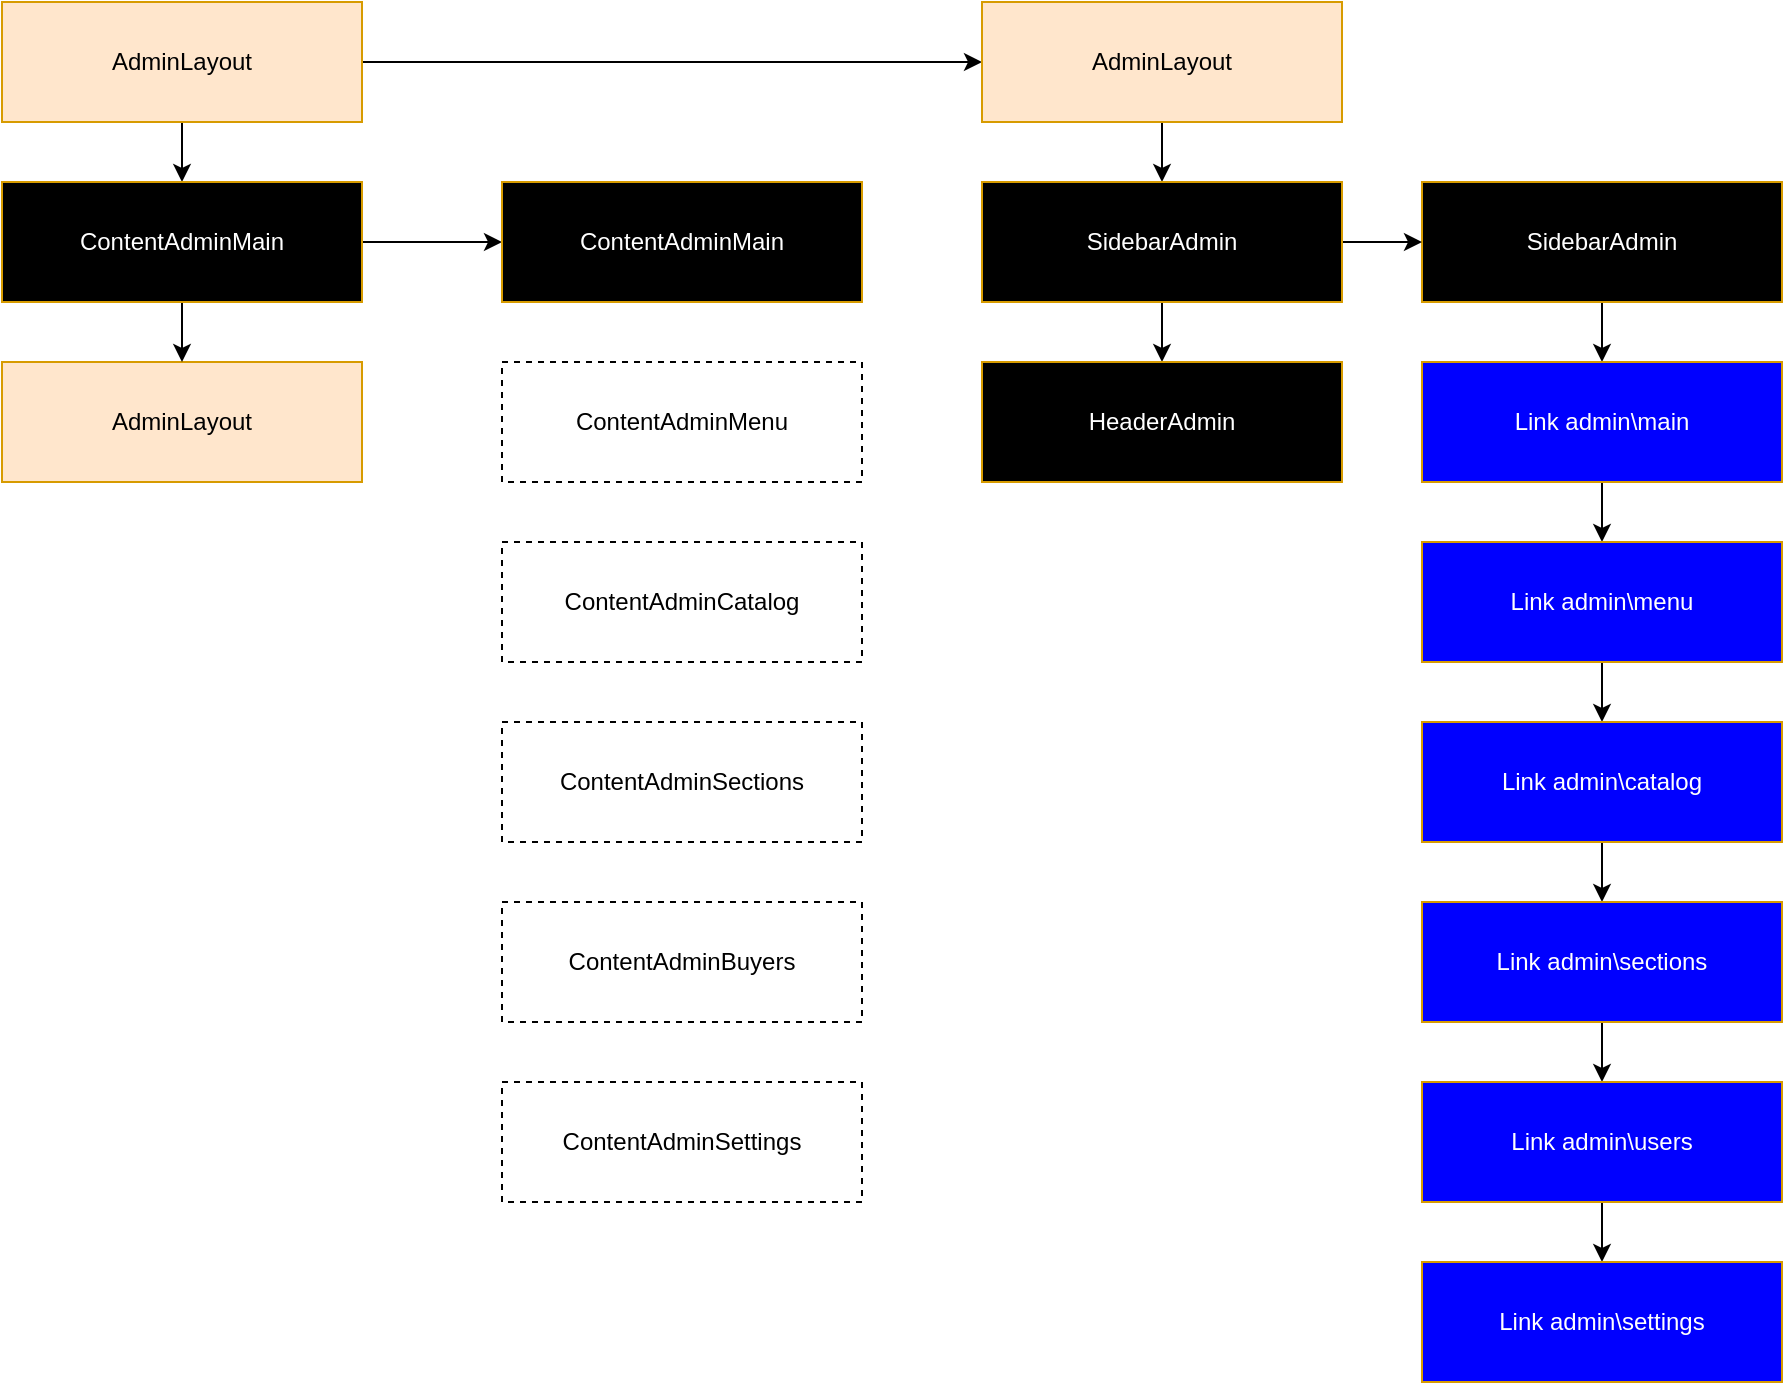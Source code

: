 <mxfile version="20.8.12" type="device" pages="2"><diagram id="y3ty3IF1qEvv7_HRoFi_" name="AdminPanel Frontend"><mxGraphModel dx="2074" dy="1124" grid="1" gridSize="10" guides="1" tooltips="1" connect="1" arrows="1" fold="1" page="1" pageScale="1" pageWidth="2000" pageHeight="2000" math="0" shadow="0"><root><mxCell id="0"/><mxCell id="1" parent="0"/><mxCell id="Lnm5FUQjWfvyAUHJbK82-27" style="edgeStyle=orthogonalEdgeStyle;rounded=0;orthogonalLoop=1;jettySize=auto;html=1;exitX=1;exitY=0.5;exitDx=0;exitDy=0;entryX=0;entryY=0.5;entryDx=0;entryDy=0;fontColor=#FFFFFF;" parent="1" source="TfjlJBafvdcLalEwBS8C-1" target="Lnm5FUQjWfvyAUHJbK82-26" edge="1"><mxGeometry relative="1" as="geometry"/></mxCell><mxCell id="KYYLbXUBdnmt9hhDFzb0-1" value="" style="edgeStyle=orthogonalEdgeStyle;rounded=0;orthogonalLoop=1;jettySize=auto;html=1;" parent="1" source="TfjlJBafvdcLalEwBS8C-1" edge="1"><mxGeometry relative="1" as="geometry"><mxPoint x="200" y="240" as="targetPoint"/></mxGeometry></mxCell><mxCell id="TfjlJBafvdcLalEwBS8C-1" value="AdminLayout" style="rounded=0;whiteSpace=wrap;html=1;fillColor=#ffe6cc;strokeColor=#d79b00;" parent="1" vertex="1"><mxGeometry x="110" y="150" width="180" height="60" as="geometry"/></mxCell><mxCell id="TfjlJBafvdcLalEwBS8C-8" value="AdminLayout" style="rounded=0;whiteSpace=wrap;html=1;fillColor=#ffe6cc;strokeColor=#d79b00;" parent="1" vertex="1"><mxGeometry x="110" y="330" width="180" height="60" as="geometry"/></mxCell><mxCell id="Lnm5FUQjWfvyAUHJbK82-14" style="edgeStyle=orthogonalEdgeStyle;rounded=0;orthogonalLoop=1;jettySize=auto;html=1;exitX=0.5;exitY=1;exitDx=0;exitDy=0;fontColor=#FFFFFF;" parent="1" source="Lnm5FUQjWfvyAUHJbK82-3" target="TfjlJBafvdcLalEwBS8C-8" edge="1"><mxGeometry relative="1" as="geometry"/></mxCell><mxCell id="Lnm5FUQjWfvyAUHJbK82-25" value="" style="edgeStyle=orthogonalEdgeStyle;rounded=0;orthogonalLoop=1;jettySize=auto;html=1;fontColor=#FFFFFF;" parent="1" source="Lnm5FUQjWfvyAUHJbK82-3" target="Lnm5FUQjWfvyAUHJbK82-23" edge="1"><mxGeometry relative="1" as="geometry"/></mxCell><mxCell id="Lnm5FUQjWfvyAUHJbK82-3" value="ContentAdminMain" style="rounded=0;whiteSpace=wrap;html=1;fillColor=#000000;strokeColor=#d79b00;fontColor=#FFFFFF;" parent="1" vertex="1"><mxGeometry x="110" y="240" width="180" height="60" as="geometry"/></mxCell><mxCell id="Lnm5FUQjWfvyAUHJbK82-16" style="edgeStyle=orthogonalEdgeStyle;rounded=0;orthogonalLoop=1;jettySize=auto;html=1;exitX=0.5;exitY=1;exitDx=0;exitDy=0;entryX=0.5;entryY=0;entryDx=0;entryDy=0;fontColor=#FFFFFF;" parent="1" source="Lnm5FUQjWfvyAUHJbK82-4" target="Lnm5FUQjWfvyAUHJbK82-5" edge="1"><mxGeometry relative="1" as="geometry"/></mxCell><mxCell id="Lnm5FUQjWfvyAUHJbK82-4" value="SidebarAdmin" style="rounded=0;whiteSpace=wrap;html=1;fillColor=#000000;strokeColor=#d79b00;fontColor=#FFFFFF;" parent="1" vertex="1"><mxGeometry x="820" y="240" width="180" height="60" as="geometry"/></mxCell><mxCell id="Lnm5FUQjWfvyAUHJbK82-17" style="edgeStyle=orthogonalEdgeStyle;rounded=0;orthogonalLoop=1;jettySize=auto;html=1;exitX=0.5;exitY=1;exitDx=0;exitDy=0;entryX=0.5;entryY=0;entryDx=0;entryDy=0;fontColor=#FFFFFF;" parent="1" source="Lnm5FUQjWfvyAUHJbK82-5" target="Lnm5FUQjWfvyAUHJbK82-6" edge="1"><mxGeometry relative="1" as="geometry"/></mxCell><mxCell id="Lnm5FUQjWfvyAUHJbK82-5" value="Link admin\main" style="rounded=0;whiteSpace=wrap;html=1;fillColor=#0000FF;strokeColor=#d79b00;fontColor=#FFFFFF;" parent="1" vertex="1"><mxGeometry x="820" y="330" width="180" height="60" as="geometry"/></mxCell><mxCell id="Lnm5FUQjWfvyAUHJbK82-18" value="" style="edgeStyle=orthogonalEdgeStyle;rounded=0;orthogonalLoop=1;jettySize=auto;html=1;fontColor=#FFFFFF;" parent="1" source="Lnm5FUQjWfvyAUHJbK82-6" target="Lnm5FUQjWfvyAUHJbK82-7" edge="1"><mxGeometry relative="1" as="geometry"/></mxCell><mxCell id="Lnm5FUQjWfvyAUHJbK82-6" value="Link admin\menu" style="rounded=0;whiteSpace=wrap;html=1;fillColor=#0000FF;strokeColor=#d79b00;fontColor=#FFFFFF;" parent="1" vertex="1"><mxGeometry x="820" y="420" width="180" height="60" as="geometry"/></mxCell><mxCell id="Lnm5FUQjWfvyAUHJbK82-20" value="" style="edgeStyle=orthogonalEdgeStyle;rounded=0;orthogonalLoop=1;jettySize=auto;html=1;fontColor=#FFFFFF;" parent="1" source="Lnm5FUQjWfvyAUHJbK82-7" target="Lnm5FUQjWfvyAUHJbK82-8" edge="1"><mxGeometry relative="1" as="geometry"/></mxCell><mxCell id="Lnm5FUQjWfvyAUHJbK82-7" value="Link admin\catalog" style="rounded=0;whiteSpace=wrap;html=1;fillColor=#0000FF;strokeColor=#d79b00;fontColor=#FFFFFF;" parent="1" vertex="1"><mxGeometry x="820" y="510" width="180" height="60" as="geometry"/></mxCell><mxCell id="Lnm5FUQjWfvyAUHJbK82-21" value="" style="edgeStyle=orthogonalEdgeStyle;rounded=0;orthogonalLoop=1;jettySize=auto;html=1;fontColor=#FFFFFF;" parent="1" source="Lnm5FUQjWfvyAUHJbK82-8" target="Lnm5FUQjWfvyAUHJbK82-9" edge="1"><mxGeometry relative="1" as="geometry"/></mxCell><mxCell id="Lnm5FUQjWfvyAUHJbK82-8" value="Link admin\sections" style="rounded=0;whiteSpace=wrap;html=1;fillColor=#0000FF;strokeColor=#d79b00;fontColor=#FFFFFF;" parent="1" vertex="1"><mxGeometry x="820" y="600" width="180" height="60" as="geometry"/></mxCell><mxCell id="Lnm5FUQjWfvyAUHJbK82-22" value="" style="edgeStyle=orthogonalEdgeStyle;rounded=0;orthogonalLoop=1;jettySize=auto;html=1;fontColor=#FFFFFF;" parent="1" source="Lnm5FUQjWfvyAUHJbK82-9" target="Lnm5FUQjWfvyAUHJbK82-10" edge="1"><mxGeometry relative="1" as="geometry"/></mxCell><mxCell id="Lnm5FUQjWfvyAUHJbK82-9" value="Link admin\users" style="rounded=0;whiteSpace=wrap;html=1;fillColor=#0000FF;strokeColor=#d79b00;fontColor=#FFFFFF;" parent="1" vertex="1"><mxGeometry x="820" y="690" width="180" height="60" as="geometry"/></mxCell><mxCell id="Lnm5FUQjWfvyAUHJbK82-10" value="Link admin\settings" style="rounded=0;whiteSpace=wrap;html=1;fillColor=#0000FF;strokeColor=#d79b00;fontColor=#FFFFFF;" parent="1" vertex="1"><mxGeometry x="820" y="780" width="180" height="60" as="geometry"/></mxCell><mxCell id="Lnm5FUQjWfvyAUHJbK82-23" value="ContentAdminMain" style="rounded=0;whiteSpace=wrap;html=1;fillColor=#000000;strokeColor=#d79b00;fontColor=#FFFFFF;" parent="1" vertex="1"><mxGeometry x="360" y="240" width="180" height="60" as="geometry"/></mxCell><mxCell id="Lnm5FUQjWfvyAUHJbK82-24" value="Text" style="text;html=1;align=center;verticalAlign=middle;resizable=0;points=[];autosize=1;strokeColor=none;fillColor=none;fontColor=#FFFFFF;" parent="1" vertex="1"><mxGeometry x="620" y="370" width="40" height="20" as="geometry"/></mxCell><mxCell id="Lnm5FUQjWfvyAUHJbK82-28" value="" style="edgeStyle=orthogonalEdgeStyle;rounded=0;orthogonalLoop=1;jettySize=auto;html=1;fontColor=#FFFFFF;" parent="1" source="Lnm5FUQjWfvyAUHJbK82-26" edge="1"><mxGeometry relative="1" as="geometry"><mxPoint x="690" y="240" as="targetPoint"/></mxGeometry></mxCell><mxCell id="Lnm5FUQjWfvyAUHJbK82-26" value="AdminLayout" style="rounded=0;whiteSpace=wrap;html=1;fillColor=#ffe6cc;strokeColor=#d79b00;" parent="1" vertex="1"><mxGeometry x="600" y="150" width="180" height="60" as="geometry"/></mxCell><mxCell id="B54bf4WMhzYb4HVWYB5m-1" value="ContentAdminMenu" style="rounded=0;whiteSpace=wrap;html=1;fillColor=#FFFFFF;strokeColor=#000000;fontColor=#000000;fillStyle=auto;dashed=1;" parent="1" vertex="1"><mxGeometry x="360" y="330" width="180" height="60" as="geometry"/></mxCell><mxCell id="B54bf4WMhzYb4HVWYB5m-2" value="ContentAdminCatalog" style="rounded=0;whiteSpace=wrap;html=1;fillColor=#FFFFFF;strokeColor=#000000;fontColor=#000000;fillStyle=auto;dashed=1;" parent="1" vertex="1"><mxGeometry x="360" y="420" width="180" height="60" as="geometry"/></mxCell><mxCell id="B54bf4WMhzYb4HVWYB5m-3" value="ContentAdminSections" style="rounded=0;whiteSpace=wrap;html=1;fillColor=#FFFFFF;strokeColor=#000000;fontColor=#000000;fillStyle=auto;dashed=1;" parent="1" vertex="1"><mxGeometry x="360" y="510" width="180" height="60" as="geometry"/></mxCell><mxCell id="B54bf4WMhzYb4HVWYB5m-4" value="ContentAdminBuyers" style="rounded=0;whiteSpace=wrap;html=1;fillColor=#FFFFFF;strokeColor=#000000;fontColor=#000000;fillStyle=auto;dashed=1;" parent="1" vertex="1"><mxGeometry x="360" y="600" width="180" height="60" as="geometry"/></mxCell><mxCell id="B54bf4WMhzYb4HVWYB5m-5" value="ContentAdminSettings" style="rounded=0;whiteSpace=wrap;html=1;fillColor=#FFFFFF;strokeColor=#000000;fontColor=#000000;fillStyle=auto;dashed=1;" parent="1" vertex="1"><mxGeometry x="360" y="690" width="180" height="60" as="geometry"/></mxCell><mxCell id="lKyX-1WFtgt2u2VE1WIJ-3" style="edgeStyle=orthogonalEdgeStyle;rounded=0;orthogonalLoop=1;jettySize=auto;html=1;exitX=1;exitY=0.5;exitDx=0;exitDy=0;entryX=0;entryY=0.5;entryDx=0;entryDy=0;fontColor=#000000;" parent="1" source="lKyX-1WFtgt2u2VE1WIJ-1" target="Lnm5FUQjWfvyAUHJbK82-4" edge="1"><mxGeometry relative="1" as="geometry"/></mxCell><mxCell id="lKyX-1WFtgt2u2VE1WIJ-5" style="edgeStyle=orthogonalEdgeStyle;rounded=0;orthogonalLoop=1;jettySize=auto;html=1;exitX=0.5;exitY=1;exitDx=0;exitDy=0;entryX=0.5;entryY=0;entryDx=0;entryDy=0;fontColor=#000000;" parent="1" source="lKyX-1WFtgt2u2VE1WIJ-1" target="lKyX-1WFtgt2u2VE1WIJ-4" edge="1"><mxGeometry relative="1" as="geometry"/></mxCell><mxCell id="lKyX-1WFtgt2u2VE1WIJ-1" value="SidebarAdmin" style="rounded=0;whiteSpace=wrap;html=1;fillColor=#000000;strokeColor=#d79b00;fontColor=#FFFFFF;" parent="1" vertex="1"><mxGeometry x="600" y="240" width="180" height="60" as="geometry"/></mxCell><mxCell id="lKyX-1WFtgt2u2VE1WIJ-4" value="HeaderAdmin" style="rounded=0;whiteSpace=wrap;html=1;fillColor=#000000;strokeColor=#d79b00;fontColor=#FFFFFF;" parent="1" vertex="1"><mxGeometry x="600" y="330" width="180" height="60" as="geometry"/></mxCell></root></mxGraphModel></diagram><diagram id="WG7RHVSNt35h0nU3T_CJ" name="DB"><mxGraphModel dx="2963" dy="1606" grid="1" gridSize="10" guides="1" tooltips="1" connect="1" arrows="1" fold="1" page="1" pageScale="1" pageWidth="2000" pageHeight="2000" math="0" shadow="0"><root><mxCell id="PJwwnjKNIrOmF94pEZzt-0"/><mxCell id="PJwwnjKNIrOmF94pEZzt-1" parent="PJwwnjKNIrOmF94pEZzt-0"/><mxCell id="mLEfpGkEj4Xu0XnnnVGU-7" value="" style="edgeStyle=entityRelationEdgeStyle;fontSize=12;html=1;endArrow=ERoneToMany;rounded=0;exitX=0.998;exitY=0.565;exitDx=0;exitDy=0;exitPerimeter=0;entryX=-0.008;entryY=0.788;entryDx=0;entryDy=0;entryPerimeter=0;" parent="PJwwnjKNIrOmF94pEZzt-1" source="RsmHLLd07lTIPKuzx6u--11" target="mLEfpGkEj4Xu0XnnnVGU-6" edge="1"><mxGeometry width="100" height="100" relative="1" as="geometry"><mxPoint x="900" y="597" as="sourcePoint"/><mxPoint x="980" y="640" as="targetPoint"/></mxGeometry></mxCell><mxCell id="PJwwnjKNIrOmF94pEZzt-2" value="enum UserRole" style="swimlane;fontStyle=0;childLayout=stackLayout;horizontal=1;startSize=26;fillColor=#e0e0e0;horizontalStack=0;resizeParent=1;resizeParentMax=0;resizeLast=0;collapsible=1;marginBottom=0;swimlaneFillColor=#ffffff;align=center;fontSize=14;strokeColor=#D79B00;" parent="PJwwnjKNIrOmF94pEZzt-1" vertex="1"><mxGeometry x="250" y="510" width="140" height="78" as="geometry"><mxRectangle x="540" y="250" width="140" height="26" as="alternateBounds"/></mxGeometry></mxCell><mxCell id="PJwwnjKNIrOmF94pEZzt-4" value="ADMIN=&quot;admin&quot;" style="text;strokeColor=none;fillColor=none;spacingLeft=4;spacingRight=4;overflow=hidden;rotatable=0;points=[[0,0.5],[1,0.5]];portConstraint=eastwest;fontSize=12;" parent="PJwwnjKNIrOmF94pEZzt-2" vertex="1"><mxGeometry y="26" width="140" height="26" as="geometry"/></mxCell><mxCell id="PJwwnjKNIrOmF94pEZzt-5" value="USER=&quot;user&quot;" style="text;strokeColor=none;fillColor=none;spacingLeft=4;spacingRight=4;overflow=hidden;rotatable=0;points=[[0,0.5],[1,0.5]];portConstraint=eastwest;fontSize=12;" parent="PJwwnjKNIrOmF94pEZzt-2" vertex="1"><mxGeometry y="52" width="140" height="26" as="geometry"/></mxCell><mxCell id="PJwwnjKNIrOmF94pEZzt-6" value="UserEntity" style="swimlane;childLayout=stackLayout;horizontal=1;startSize=30;horizontalStack=0;fillColor=#008cff;fontColor=#FFFFFF;rounded=1;fontSize=14;fontStyle=0;strokeWidth=2;resizeParent=0;resizeLast=1;shadow=0;dashed=0;align=center;" parent="PJwwnjKNIrOmF94pEZzt-1" vertex="1"><mxGeometry x="30" y="510" width="160" height="120" as="geometry"/></mxCell><mxCell id="PJwwnjKNIrOmF94pEZzt-7" value="id: number&#10;email: string&#10;password: string&#10;name: string&#10;role: UserRole" style="align=left;strokeColor=none;fillColor=none;spacingLeft=4;fontSize=12;verticalAlign=top;resizable=0;rotatable=0;part=1;" parent="PJwwnjKNIrOmF94pEZzt-6" vertex="1"><mxGeometry y="30" width="160" height="90" as="geometry"/></mxCell><mxCell id="RsmHLLd07lTIPKuzx6u--4" value="MENUS" style="text;html=1;align=center;verticalAlign=middle;resizable=0;points=[];autosize=1;strokeColor=none;fillColor=none;fontSize=22;fontStyle=1" parent="PJwwnjKNIrOmF94pEZzt-1" vertex="1"><mxGeometry x="760" y="440" width="100" height="40" as="geometry"/></mxCell><mxCell id="RsmHLLd07lTIPKuzx6u--7" value="MenuEntity" style="swimlane;childLayout=stackLayout;horizontal=1;startSize=30;horizontalStack=0;fillColor=#008cff;fontColor=#FFFFFF;rounded=1;fontSize=14;fontStyle=0;strokeWidth=2;resizeParent=0;resizeLast=1;shadow=0;dashed=0;align=center;" parent="PJwwnjKNIrOmF94pEZzt-1" vertex="1"><mxGeometry x="480" y="510" width="160" height="90" as="geometry"/></mxCell><mxCell id="RsmHLLd07lTIPKuzx6u--8" value="id: number&#10;name: string&#10;item: MenuItem[]" style="align=left;strokeColor=none;fillColor=none;spacingLeft=4;fontSize=12;verticalAlign=top;resizable=0;rotatable=0;part=1;" parent="RsmHLLd07lTIPKuzx6u--7" vertex="1"><mxGeometry y="30" width="160" height="60" as="geometry"/></mxCell><mxCell id="RsmHLLd07lTIPKuzx6u--13" value="" style="edgeStyle=entityRelationEdgeStyle;fontSize=12;html=1;endArrow=ERoneToMany;rounded=0;entryX=-0.002;entryY=0.801;entryDx=0;entryDy=0;entryPerimeter=0;exitX=1;exitY=0.75;exitDx=0;exitDy=0;" parent="PJwwnjKNIrOmF94pEZzt-1" source="RsmHLLd07lTIPKuzx6u--8" target="RsmHLLd07lTIPKuzx6u--11" edge="1"><mxGeometry width="100" height="100" relative="1" as="geometry"><mxPoint x="640" y="680" as="sourcePoint"/><mxPoint x="720" y="607" as="targetPoint"/></mxGeometry></mxCell><mxCell id="RsmHLLd07lTIPKuzx6u--14" value="USERS" style="text;html=1;align=center;verticalAlign=middle;resizable=0;points=[];autosize=1;strokeColor=none;fillColor=none;fontSize=22;fontStyle=1" parent="PJwwnjKNIrOmF94pEZzt-1" vertex="1"><mxGeometry x="160" y="460" width="100" height="40" as="geometry"/></mxCell><mxCell id="RsmHLLd07lTIPKuzx6u--16" value="SECTIONS" style="text;html=1;align=center;verticalAlign=middle;resizable=0;points=[];autosize=1;strokeColor=none;fillColor=none;fontSize=22;fontStyle=1" parent="PJwwnjKNIrOmF94pEZzt-1" vertex="1"><mxGeometry x="1500" y="450" width="140" height="40" as="geometry"/></mxCell><mxCell id="RsmHLLd07lTIPKuzx6u--18" value="ElementEntity" style="swimlane;childLayout=stackLayout;horizontal=1;startSize=30;horizontalStack=0;fillColor=#008cff;fontColor=#FFFFFF;rounded=1;fontSize=14;fontStyle=0;strokeWidth=2;resizeParent=0;resizeLast=1;shadow=0;dashed=0;align=center;" parent="PJwwnjKNIrOmF94pEZzt-1" vertex="1"><mxGeometry x="1500" y="600" width="180" height="130" as="geometry"/></mxCell><mxCell id="RsmHLLd07lTIPKuzx6u--19" value="id: number&#10;name: string&#10;slug: string&#10;text_elements: TextSection[]&#10;img_elements: ImgSection[]&#10;section_id: number" style="align=left;strokeColor=none;fillColor=none;spacingLeft=4;fontSize=12;verticalAlign=top;resizable=0;rotatable=0;part=1;" parent="RsmHLLd07lTIPKuzx6u--18" vertex="1"><mxGeometry y="30" width="180" height="100" as="geometry"/></mxCell><mxCell id="RsmHLLd07lTIPKuzx6u--20" value="TextElementEntity" style="swimlane;childLayout=stackLayout;horizontal=1;startSize=30;horizontalStack=0;fillColor=#008cff;fontColor=#FFFFFF;rounded=1;fontSize=14;fontStyle=0;strokeWidth=2;resizeParent=0;resizeLast=1;shadow=0;dashed=0;align=center;" parent="PJwwnjKNIrOmF94pEZzt-1" vertex="1"><mxGeometry x="1800" y="520" width="160" height="120" as="geometry"/></mxCell><mxCell id="RsmHLLd07lTIPKuzx6u--21" value="id: number&#10;name: string&#10;slug: string&#10;text: string&#10;element_id: number" style="align=left;strokeColor=none;fillColor=none;spacingLeft=4;fontSize=12;verticalAlign=top;resizable=0;rotatable=0;part=1;" parent="RsmHLLd07lTIPKuzx6u--20" vertex="1"><mxGeometry y="30" width="160" height="90" as="geometry"/></mxCell><mxCell id="mLEfpGkEj4Xu0XnnnVGU-0" value="ImgElementEntity" style="swimlane;childLayout=stackLayout;horizontal=1;startSize=30;horizontalStack=0;fillColor=#008cff;fontColor=#FFFFFF;rounded=1;fontSize=14;fontStyle=0;strokeWidth=2;resizeParent=0;resizeLast=1;shadow=0;dashed=0;align=center;" parent="PJwwnjKNIrOmF94pEZzt-1" vertex="1"><mxGeometry x="1800" y="670" width="160" height="120" as="geometry"/></mxCell><mxCell id="mLEfpGkEj4Xu0XnnnVGU-1" value="id: number&#10;name: string&#10;slug: string&#10;filename: string&#10;element_id: number" style="align=left;strokeColor=none;fillColor=none;spacingLeft=4;fontSize=12;verticalAlign=top;resizable=0;rotatable=0;part=1;" parent="mLEfpGkEj4Xu0XnnnVGU-0" vertex="1"><mxGeometry y="30" width="160" height="90" as="geometry"/></mxCell><mxCell id="mLEfpGkEj4Xu0XnnnVGU-2" value="" style="edgeStyle=entityRelationEdgeStyle;fontSize=12;html=1;endArrow=ERoneToMany;rounded=0;entryX=0;entryY=0.75;entryDx=0;entryDy=0;exitX=1;exitY=0.572;exitDx=0;exitDy=0;exitPerimeter=0;" parent="PJwwnjKNIrOmF94pEZzt-1" source="RsmHLLd07lTIPKuzx6u--19" target="RsmHLLd07lTIPKuzx6u--21" edge="1"><mxGeometry width="100" height="100" relative="1" as="geometry"><mxPoint x="1680" y="680" as="sourcePoint"/><mxPoint x="1759.68" y="607.09" as="targetPoint"/></mxGeometry></mxCell><mxCell id="mLEfpGkEj4Xu0XnnnVGU-3" value="" style="edgeStyle=entityRelationEdgeStyle;fontSize=12;html=1;endArrow=ERoneToMany;rounded=0;entryX=0;entryY=0.75;entryDx=0;entryDy=0;" parent="PJwwnjKNIrOmF94pEZzt-1" target="mLEfpGkEj4Xu0XnnnVGU-1" edge="1"><mxGeometry width="100" height="100" relative="1" as="geometry"><mxPoint x="1680" y="700" as="sourcePoint"/><mxPoint x="1810" y="627.5" as="targetPoint"/></mxGeometry></mxCell><mxCell id="mLEfpGkEj4Xu0XnnnVGU-5" value="SubMenuItemEntity" style="swimlane;childLayout=stackLayout;horizontal=1;startSize=30;horizontalStack=0;fillColor=#008cff;fontColor=#FFFFFF;rounded=1;fontSize=14;fontStyle=0;strokeWidth=2;resizeParent=0;resizeLast=1;shadow=0;dashed=0;align=center;" parent="PJwwnjKNIrOmF94pEZzt-1" vertex="1"><mxGeometry x="980" y="510" width="160" height="120" as="geometry"/></mxCell><mxCell id="mLEfpGkEj4Xu0XnnnVGU-6" value="id: number&#10;serial_number: number&#10;name: string&#10;link: string&#10;menu_item_id: number" style="align=left;strokeColor=none;fillColor=none;spacingLeft=4;fontSize=12;verticalAlign=top;resizable=0;rotatable=0;part=1;" parent="mLEfpGkEj4Xu0XnnnVGU-5" vertex="1"><mxGeometry y="30" width="160" height="90" as="geometry"/></mxCell><mxCell id="RsmHLLd07lTIPKuzx6u--10" value="MenuItemEntity" style="swimlane;childLayout=stackLayout;horizontal=1;startSize=30;horizontalStack=0;fillColor=#008cff;fontColor=#FFFFFF;rounded=1;fontSize=14;fontStyle=0;strokeWidth=2;resizeParent=0;resizeLast=1;shadow=0;dashed=0;align=center;" parent="PJwwnjKNIrOmF94pEZzt-1" vertex="1"><mxGeometry x="720" y="510" width="190" height="130" as="geometry"/></mxCell><mxCell id="RsmHLLd07lTIPKuzx6u--11" value="id: number&#10;serial_number: number&#10;name: string&#10;submenu_items: SubMenuItem[]&#10;link: string&#10;menu_id: number" style="align=left;strokeColor=none;fillColor=none;spacingLeft=4;fontSize=12;verticalAlign=top;resizable=0;rotatable=0;part=1;" parent="RsmHLLd07lTIPKuzx6u--10" vertex="1"><mxGeometry y="30" width="190" height="100" as="geometry"/></mxCell><mxCell id="mZnA2GYZkuLBao74AhR1-0" value="SectionEntity" style="swimlane;childLayout=stackLayout;horizontal=1;startSize=30;horizontalStack=0;fillColor=#008cff;fontColor=#FFFFFF;rounded=1;fontSize=14;fontStyle=0;strokeWidth=2;resizeParent=0;resizeLast=1;shadow=0;dashed=0;align=center;" parent="PJwwnjKNIrOmF94pEZzt-1" vertex="1"><mxGeometry x="1240" y="570" width="150" height="130" as="geometry"/></mxCell><mxCell id="mZnA2GYZkuLBao74AhR1-1" value="id: number&#10;name: string&#10;slug: string&#10;elements: Element[]" style="align=left;strokeColor=none;fillColor=none;spacingLeft=4;fontSize=12;verticalAlign=top;resizable=0;rotatable=0;part=1;" parent="mZnA2GYZkuLBao74AhR1-0" vertex="1"><mxGeometry y="30" width="150" height="100" as="geometry"/></mxCell><mxCell id="mZnA2GYZkuLBao74AhR1-2" value="" style="edgeStyle=entityRelationEdgeStyle;fontSize=12;html=1;endArrow=ERoneToMany;rounded=0;entryX=0;entryY=0.848;entryDx=0;entryDy=0;exitX=1.002;exitY=0.57;exitDx=0;exitDy=0;exitPerimeter=0;entryPerimeter=0;" parent="PJwwnjKNIrOmF94pEZzt-1" source="mZnA2GYZkuLBao74AhR1-1" target="RsmHLLd07lTIPKuzx6u--19" edge="1"><mxGeometry width="100" height="100" relative="1" as="geometry"><mxPoint x="1390" y="660" as="sourcePoint"/><mxPoint x="1540" y="800" as="targetPoint"/></mxGeometry></mxCell><mxCell id="aV_MLQnCXW4QnTgUyW_h-1" value="ProductEntity" style="swimlane;childLayout=stackLayout;horizontal=1;startSize=30;horizontalStack=0;fillColor=#008cff;fontColor=#FFFFFF;rounded=1;fontSize=14;fontStyle=0;strokeWidth=2;resizeParent=0;resizeLast=1;shadow=0;dashed=0;align=center;" vertex="1" parent="PJwwnjKNIrOmF94pEZzt-1"><mxGeometry x="60" y="950" width="160" height="230" as="geometry"/></mxCell><mxCell id="aV_MLQnCXW4QnTgUyW_h-2" value="id: number&#10;name: string&#10;slug: string&#10;price: number&#10;//Кол.-во ед. на складе&#10;count_in_stock: number &#10;//Артикул&#10;vendor_code: string &#10;brand: BrandEntity&#10;catalog: CatalogEntity&#10;filters: ProductFilterEntity[]&#10;main_image: string&#10;filenames_images: string[]&#10;" style="align=left;strokeColor=none;fillColor=none;spacingLeft=4;fontSize=12;verticalAlign=top;resizable=0;rotatable=0;part=1;" vertex="1" parent="aV_MLQnCXW4QnTgUyW_h-1"><mxGeometry y="30" width="160" height="200" as="geometry"/></mxCell><mxCell id="aV_MLQnCXW4QnTgUyW_h-3" value="BrandEntity" style="swimlane;childLayout=stackLayout;horizontal=1;startSize=30;horizontalStack=0;fillColor=#008cff;fontColor=#FFFFFF;rounded=1;fontSize=14;fontStyle=0;strokeWidth=2;resizeParent=0;resizeLast=1;shadow=0;dashed=0;align=center;" vertex="1" parent="PJwwnjKNIrOmF94pEZzt-1"><mxGeometry x="330" y="840" width="160" height="100" as="geometry"/></mxCell><mxCell id="aV_MLQnCXW4QnTgUyW_h-4" value="id: number&#10;name: string&#10;slug: string&#10;product: ProductEntity[]" style="align=left;strokeColor=none;fillColor=none;spacingLeft=4;fontSize=12;verticalAlign=top;resizable=0;rotatable=0;part=1;" vertex="1" parent="aV_MLQnCXW4QnTgUyW_h-3"><mxGeometry y="30" width="160" height="70" as="geometry"/></mxCell><mxCell id="aV_MLQnCXW4QnTgUyW_h-5" value="CatalogEntity" style="swimlane;childLayout=stackLayout;horizontal=1;startSize=30;horizontalStack=0;fillColor=#008cff;fontColor=#FFFFFF;rounded=1;fontSize=14;fontStyle=0;strokeWidth=2;resizeParent=0;resizeLast=1;shadow=0;dashed=0;align=center;" vertex="1" parent="PJwwnjKNIrOmF94pEZzt-1"><mxGeometry x="330" y="970" width="160" height="140" as="geometry"/></mxCell><mxCell id="aV_MLQnCXW4QnTgUyW_h-6" value="id: number&#10;name: string&#10;slug: string&#10;serial_number: number&#10;children: CatalogEntity[] &#10;parent: CatalogEntity &#10;product: ProductEntity[]" style="align=left;strokeColor=none;fillColor=none;spacingLeft=4;fontSize=12;verticalAlign=top;resizable=0;rotatable=0;part=1;" vertex="1" parent="aV_MLQnCXW4QnTgUyW_h-5"><mxGeometry y="30" width="160" height="110" as="geometry"/></mxCell><mxCell id="aV_MLQnCXW4QnTgUyW_h-7" value="ProductFilterEntity" style="swimlane;childLayout=stackLayout;horizontal=1;startSize=30;horizontalStack=0;fillColor=#008cff;fontColor=#FFFFFF;rounded=1;fontSize=14;fontStyle=0;strokeWidth=2;resizeParent=0;resizeLast=1;shadow=0;dashed=0;align=center;" vertex="1" parent="PJwwnjKNIrOmF94pEZzt-1"><mxGeometry x="330" y="1130" width="160" height="120" as="geometry"/></mxCell><mxCell id="aV_MLQnCXW4QnTgUyW_h-8" value="id: number&#10;name: string&#10;slug: string&#10;product: ProductEntity&#10;values: FilterValueEntity[]" style="align=left;strokeColor=none;fillColor=none;spacingLeft=4;fontSize=12;verticalAlign=top;resizable=0;rotatable=0;part=1;" vertex="1" parent="aV_MLQnCXW4QnTgUyW_h-7"><mxGeometry y="30" width="160" height="90" as="geometry"/></mxCell><mxCell id="aV_MLQnCXW4QnTgUyW_h-9" value="PRODUCT" style="text;html=1;align=center;verticalAlign=middle;resizable=0;points=[];autosize=1;strokeColor=none;fillColor=none;fontSize=22;fontStyle=1" vertex="1" parent="PJwwnjKNIrOmF94pEZzt-1"><mxGeometry x="180" y="790" width="130" height="40" as="geometry"/></mxCell><mxCell id="aV_MLQnCXW4QnTgUyW_h-10" value="FILTER" style="text;html=1;align=center;verticalAlign=middle;resizable=0;points=[];autosize=1;strokeColor=none;fillColor=none;fontSize=22;fontStyle=1" vertex="1" parent="PJwwnjKNIrOmF94pEZzt-1"><mxGeometry x="810" y="790" width="100" height="40" as="geometry"/></mxCell><mxCell id="aV_MLQnCXW4QnTgUyW_h-11" value="FilterEntity" style="swimlane;childLayout=stackLayout;horizontal=1;startSize=30;horizontalStack=0;fillColor=#008cff;fontColor=#FFFFFF;rounded=1;fontSize=14;fontStyle=0;strokeWidth=2;resizeParent=0;resizeLast=1;shadow=0;dashed=0;align=center;" vertex="1" parent="PJwwnjKNIrOmF94pEZzt-1"><mxGeometry x="620" y="840" width="200" height="100" as="geometry"/></mxCell><mxCell id="aV_MLQnCXW4QnTgUyW_h-12" value="id: number&#10;name: string&#10;slug: string&#10;elements: FilterElementEntity[]" style="align=left;strokeColor=none;fillColor=none;spacingLeft=4;fontSize=12;verticalAlign=top;resizable=0;rotatable=0;part=1;" vertex="1" parent="aV_MLQnCXW4QnTgUyW_h-11"><mxGeometry y="30" width="200" height="70" as="geometry"/></mxCell><mxCell id="aV_MLQnCXW4QnTgUyW_h-13" value="FilterElementEntity" style="swimlane;childLayout=stackLayout;horizontal=1;startSize=30;horizontalStack=0;fillColor=#008cff;fontColor=#FFFFFF;rounded=1;fontSize=14;fontStyle=0;strokeWidth=2;resizeParent=0;resizeLast=1;shadow=0;dashed=0;align=center;" vertex="1" parent="PJwwnjKNIrOmF94pEZzt-1"><mxGeometry x="910" y="930" width="180" height="120" as="geometry"/></mxCell><mxCell id="aV_MLQnCXW4QnTgUyW_h-14" value="id: number&#10;name: string&#10;slug: string&#10;filter_item: FilterEntity&#10;values: FilterValueEntity[]" style="align=left;strokeColor=none;fillColor=none;spacingLeft=4;fontSize=12;verticalAlign=top;resizable=0;rotatable=0;part=1;" vertex="1" parent="aV_MLQnCXW4QnTgUyW_h-13"><mxGeometry y="30" width="180" height="90" as="geometry"/></mxCell><mxCell id="aV_MLQnCXW4QnTgUyW_h-16" value="FilterValueEntity" style="swimlane;childLayout=stackLayout;horizontal=1;startSize=30;horizontalStack=0;fillColor=#008cff;fontColor=#FFFFFF;rounded=1;fontSize=14;fontStyle=0;strokeWidth=2;resizeParent=0;resizeLast=1;shadow=0;dashed=0;align=center;" vertex="1" parent="PJwwnjKNIrOmF94pEZzt-1"><mxGeometry x="620" y="1020" width="200" height="130" as="geometry"/></mxCell><mxCell id="aV_MLQnCXW4QnTgUyW_h-17" value="id: number&#10;name: string&#10;slug: string&#10;value: string&#10;filter_element: FilterElementEntity&#10;product_element: PoductFilterEntity" style="align=left;strokeColor=none;fillColor=none;spacingLeft=4;fontSize=12;verticalAlign=top;resizable=0;rotatable=0;part=1;" vertex="1" parent="aV_MLQnCXW4QnTgUyW_h-16"><mxGeometry y="30" width="200" height="100" as="geometry"/></mxCell><mxCell id="aV_MLQnCXW4QnTgUyW_h-18" value="" style="edgeStyle=entityRelationEdgeStyle;fontSize=12;html=1;endArrow=ERoneToMany;rounded=0;entryX=1.001;entryY=0.629;entryDx=0;entryDy=0;entryPerimeter=0;exitX=-0.005;exitY=0.806;exitDx=0;exitDy=0;exitPerimeter=0;" edge="1" parent="PJwwnjKNIrOmF94pEZzt-1" source="aV_MLQnCXW4QnTgUyW_h-4" target="aV_MLQnCXW4QnTgUyW_h-2"><mxGeometry width="100" height="100" relative="1" as="geometry"><mxPoint x="190" y="877.45" as="sourcePoint"/><mxPoint x="269.62" y="912.55" as="targetPoint"/></mxGeometry></mxCell><mxCell id="aV_MLQnCXW4QnTgUyW_h-19" value="" style="edgeStyle=entityRelationEdgeStyle;fontSize=12;html=1;endArrow=ERoneToMany;rounded=0;entryX=1.001;entryY=0.708;entryDx=0;entryDy=0;entryPerimeter=0;exitX=-0.001;exitY=0.896;exitDx=0;exitDy=0;exitPerimeter=0;" edge="1" parent="PJwwnjKNIrOmF94pEZzt-1" source="aV_MLQnCXW4QnTgUyW_h-6" target="aV_MLQnCXW4QnTgUyW_h-2"><mxGeometry width="100" height="100" relative="1" as="geometry"><mxPoint x="339.2" y="936.42" as="sourcePoint"/><mxPoint x="230.16" y="1115.8" as="targetPoint"/></mxGeometry></mxCell><mxCell id="aV_MLQnCXW4QnTgUyW_h-20" value="" style="edgeStyle=entityRelationEdgeStyle;fontSize=12;html=1;endArrow=ERoneToMany;rounded=0;entryX=-0.004;entryY=0.638;entryDx=0;entryDy=0;entryPerimeter=0;exitX=1.004;exitY=0.773;exitDx=0;exitDy=0;exitPerimeter=0;" edge="1" parent="PJwwnjKNIrOmF94pEZzt-1" source="aV_MLQnCXW4QnTgUyW_h-2" target="aV_MLQnCXW4QnTgUyW_h-8"><mxGeometry width="100" height="100" relative="1" as="geometry"><mxPoint x="730" y="1060" as="sourcePoint"/><mxPoint x="620.96" y="1239.38" as="targetPoint"/></mxGeometry></mxCell><mxCell id="aV_MLQnCXW4QnTgUyW_h-21" value="" style="edgeStyle=entityRelationEdgeStyle;fontSize=12;html=1;endArrow=ERoneToMany;rounded=0;entryX=-0.002;entryY=0.626;entryDx=0;entryDy=0;entryPerimeter=0;exitX=1.006;exitY=0.816;exitDx=0;exitDy=0;exitPerimeter=0;" edge="1" parent="PJwwnjKNIrOmF94pEZzt-1" source="aV_MLQnCXW4QnTgUyW_h-12" target="aV_MLQnCXW4QnTgUyW_h-14"><mxGeometry width="100" height="100" relative="1" as="geometry"><mxPoint x="820.0" y="970.0" as="sourcePoint"/><mxPoint x="928.72" y="1052.82" as="targetPoint"/></mxGeometry></mxCell><mxCell id="aV_MLQnCXW4QnTgUyW_h-22" value="" style="edgeStyle=entityRelationEdgeStyle;fontSize=12;html=1;endArrow=ERoneToMany;rounded=0;entryX=1.004;entryY=0.709;entryDx=0;entryDy=0;entryPerimeter=0;exitX=0.002;exitY=0.786;exitDx=0;exitDy=0;exitPerimeter=0;" edge="1" parent="PJwwnjKNIrOmF94pEZzt-1" source="aV_MLQnCXW4QnTgUyW_h-14" target="aV_MLQnCXW4QnTgUyW_h-17"><mxGeometry width="100" height="100" relative="1" as="geometry"><mxPoint x="910" y="1080" as="sourcePoint"/><mxPoint x="998.44" y="1169.44" as="targetPoint"/></mxGeometry></mxCell><mxCell id="aV_MLQnCXW4QnTgUyW_h-23" value="" style="edgeStyle=entityRelationEdgeStyle;fontSize=12;html=1;endArrow=ERoneToMany;rounded=0;entryX=-0.005;entryY=0.851;entryDx=0;entryDy=0;entryPerimeter=0;exitX=1.005;exitY=0.795;exitDx=0;exitDy=0;exitPerimeter=0;" edge="1" parent="PJwwnjKNIrOmF94pEZzt-1" source="aV_MLQnCXW4QnTgUyW_h-8" target="aV_MLQnCXW4QnTgUyW_h-17"><mxGeometry width="100" height="100" relative="1" as="geometry"><mxPoint x="490.0" y="1210" as="sourcePoint"/><mxPoint x="578.44" y="1299.22" as="targetPoint"/></mxGeometry></mxCell></root></mxGraphModel></diagram></mxfile>